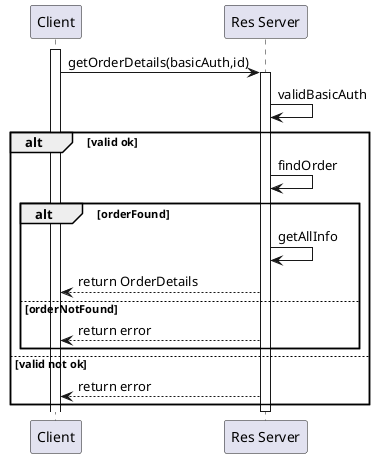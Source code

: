 @startuml
'https://plantuml.com/sequence-diagram

activate Client
Client->"Res Server":getOrderDetails(basicAuth,id)
activate "Res Server"
"Res Server"->"Res Server":validBasicAuth
alt valid ok
    "Res Server"->"Res Server":findOrder
    alt orderFound
        "Res Server"->"Res Server":getAllInfo
        "Res Server"-->Client: return OrderDetails
    else orderNotFound
        "Res Server"-->Client: return error
    end
else valid not ok
    "Res Server"-->Client: return error
end
deactivate "Res Server"
@enduml